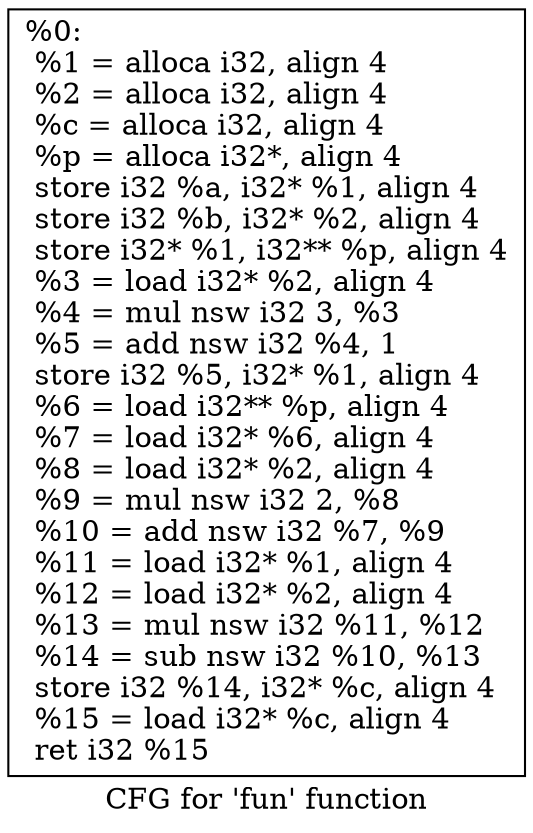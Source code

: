 digraph "CFG for 'fun' function" {
	label="CFG for 'fun' function";

	Node0xa55dc40 [shape=record,label="{%0:\l  %1 = alloca i32, align 4\l  %2 = alloca i32, align 4\l  %c = alloca i32, align 4\l  %p = alloca i32*, align 4\l  store i32 %a, i32* %1, align 4\l  store i32 %b, i32* %2, align 4\l  store i32* %1, i32** %p, align 4\l  %3 = load i32* %2, align 4\l  %4 = mul nsw i32 3, %3\l  %5 = add nsw i32 %4, 1\l  store i32 %5, i32* %1, align 4\l  %6 = load i32** %p, align 4\l  %7 = load i32* %6, align 4\l  %8 = load i32* %2, align 4\l  %9 = mul nsw i32 2, %8\l  %10 = add nsw i32 %7, %9\l  %11 = load i32* %1, align 4\l  %12 = load i32* %2, align 4\l  %13 = mul nsw i32 %11, %12\l  %14 = sub nsw i32 %10, %13\l  store i32 %14, i32* %c, align 4\l  %15 = load i32* %c, align 4\l  ret i32 %15\l}"];
}

